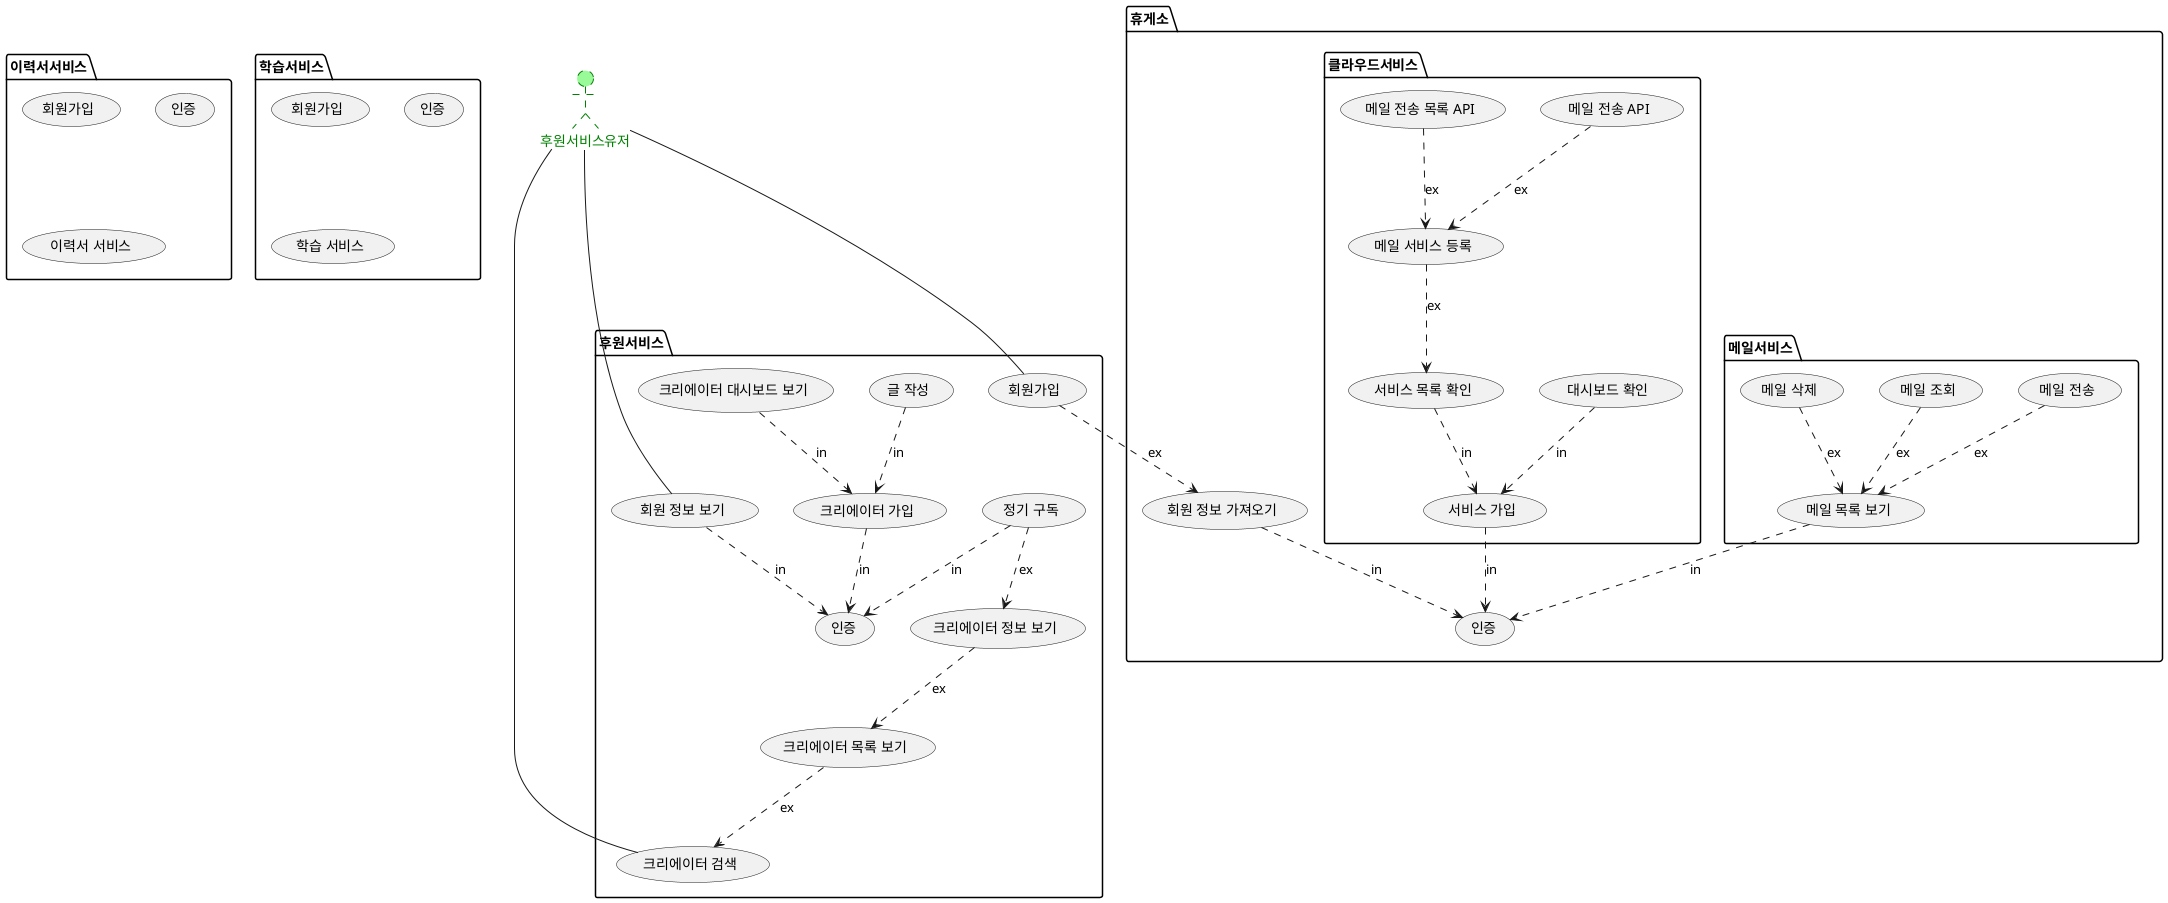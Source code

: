 @startuml
' Rest Area 학습 유저 유즈케이스 다이어그램
' 작성자 : 장보명
' 작성일 : 23.11.26
' desc : 실제 Rest Area Core Site 와 각 서비스간의 관계만 개략적으로 표시
/'
    관계 표기
    include = in
    extends = ex
'/
top to bottom direction
actor 후원서비스유저 as User #palegreen;line:green;line.dashed;text:green


' :휴게소 회원
package 휴게소 {
    ' usecase "회원가입" as RestServiceJoin
    ' usecase "로그인" as RestServiceLogin
    usecase "인증" as RestServiceAuthentication
    usecase "회원 정보 가져오기" as RestServiceUserInfoServe
    package 메일서비스 {
        usecase "메일 전송" as MailSend
        usecase "메일 목록 보기" as MailListView
        usecase "메일 조회" as MailSearch
        usecase "메일 삭제" as MailDelete
    }
    package 클라우드서비스 {
        usecase "서비스 가입" as CloudServiceJoin 
        usecase "대시보드 확인" as DashBoardView
        usecase "서비스 목록 확인" as CloudServiceListView
        usecase "메일 서비스 등록" as RegistMailAPI
        usecase "메일 전송 API" as MailSendAPI
        usecase "메일 전송 목록 API" as MailSendHistoryAPI 
    }
}
package 이력서서비스{
    usecase "회원가입" as ResumeServiceJoin
    usecase "인증" as ResumeServiceAuthentication
    usecase "이력서 서비스" as ResumeService
}
package 후원서비스{
    usecase "회원가입" as SupportServiceJoin
    usecase "인증" as SupportServiceAuthentication
    usecase "정기 구독" as SupportServiceSubcription
    usecase "크리에이터 검색" as SupportServiceSearchCreator
    usecase "크리에이터 가입" as SupportServiceRegistrationCreator
    usecase "글 작성" as SupportServiceWriteArticle
    usecase "크리에이터 대시보드 보기" as SupportServiceCreatorDashBoardView
    usecase "크리에이터 정보 보기" as SupportServiceCreatorInfoView
    usecase "회원 정보 보기" as SupportServiceUserInfoView
    usecase "크리에이터 목록 보기" as SupportServiceCreatorListView
}

package 학습서비스{
    usecase "회원가입" as LearnServiceJoin
    usecase "인증" as LearnServiceAuthentication
    usecase "학습 서비스" as LearnService
}

:User: --- SupportServiceJoin
:User: --- SupportServiceSearchCreator
:User: --- SupportServiceUserInfoView

:RestServiceUserInfoServe: ..> RestServiceAuthentication : in

:MailSend: ..> MailListView : ex
:MailSearch: ..> MailListView : ex
:MailDelete: ..> MailListView : ex
:MailListView: ..> RestServiceAuthentication : in


:CloudServiceJoin: ..> RestServiceAuthentication : in
:DashBoardView: ..> CloudServiceJoin : in

:CloudServiceListView: ..> CloudServiceJoin : in
:RegistMailAPI: ..> CloudServiceListView : ex


:MailSendAPI: ..> RegistMailAPI : ex
:MailSendHistoryAPI: ..> RegistMailAPI : ex

:SupportServiceJoin: ..> RestServiceUserInfoServe : ex
'  :SupportServiceAuthentication:
:SupportServiceSubcription: ..> SupportServiceAuthentication : in
'  :SupportServiceSearchCreator:
:SupportServiceRegistrationCreator: ..> SupportServiceAuthentication : in
'  :SupportServiceWriteArticle: ..> SupportServiceAuthentication : ex
:SupportServiceCreatorDashBoardView: ..> SupportServiceRegistrationCreator : in
:SupportServiceUserInfoView: ..> SupportServiceAuthentication : in
:SupportServiceCreatorInfoView: ..> SupportServiceCreatorListView : ex
:SupportServiceWriteArticle: ..> SupportServiceRegistrationCreator : in
:SupportServiceSubcription: ..> SupportServiceCreatorInfoView : ex
:SupportServiceCreatorListView: ..> SupportServiceSearchCreator  : ex
@enduml
